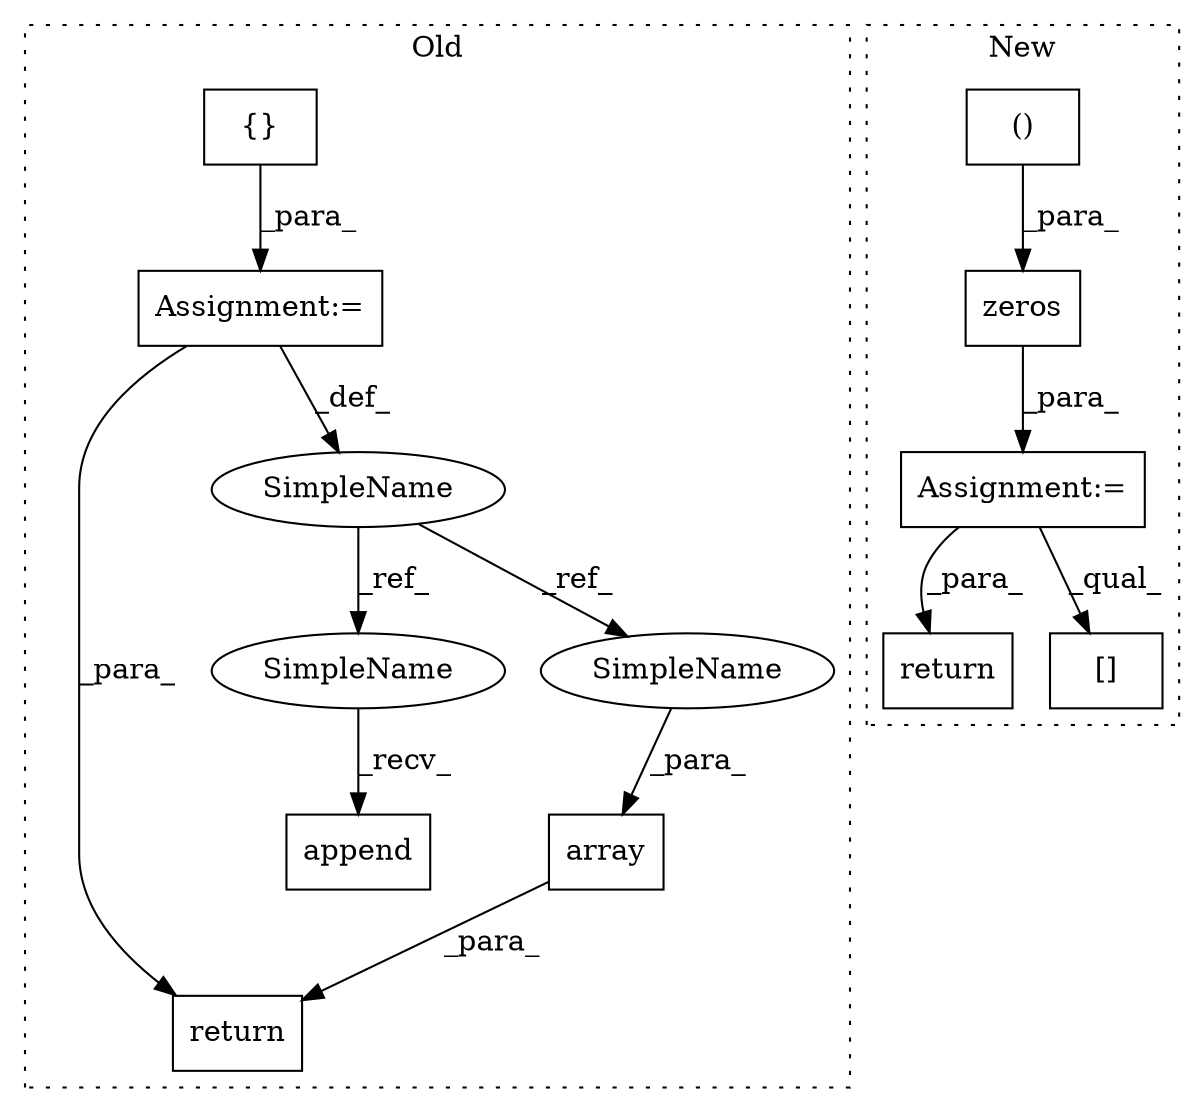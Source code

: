 digraph G {
subgraph cluster0 {
1 [label="array" a="32" s="3512,3525" l="6,1" shape="box"];
3 [label="return" a="41" s="3499" l="7" shape="box"];
5 [label="Assignment:=" a="7" s="3238" l="1" shape="box"];
6 [label="SimpleName" a="42" s="3231" l="7" shape="ellipse"];
7 [label="append" a="32" s="3355,3434" l="7,1" shape="box"];
8 [label="{}" a="4" s="3248" l="2" shape="box"];
12 [label="SimpleName" a="42" s="3347" l="7" shape="ellipse"];
13 [label="SimpleName" a="42" s="3518" l="7" shape="ellipse"];
label = "Old";
style="dotted";
}
subgraph cluster1 {
2 [label="return" a="41" s="3967" l="7" shape="box"];
4 [label="Assignment:=" a="7" s="3503" l="1" shape="box"];
9 [label="()" a="106" s="3521" l="30" shape="box"];
10 [label="[]" a="2" s="3769,3819" l="16,2" shape="box"];
11 [label="zeros" a="32" s="3510,3551" l="11,2" shape="box"];
label = "New";
style="dotted";
}
1 -> 3 [label="_para_"];
4 -> 10 [label="_qual_"];
4 -> 2 [label="_para_"];
5 -> 6 [label="_def_"];
5 -> 3 [label="_para_"];
6 -> 13 [label="_ref_"];
6 -> 12 [label="_ref_"];
8 -> 5 [label="_para_"];
9 -> 11 [label="_para_"];
11 -> 4 [label="_para_"];
12 -> 7 [label="_recv_"];
13 -> 1 [label="_para_"];
}